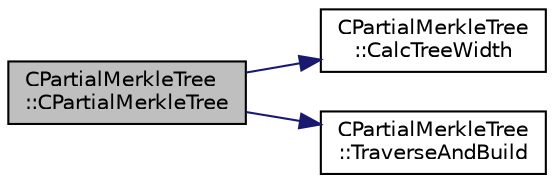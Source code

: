 digraph "CPartialMerkleTree::CPartialMerkleTree"
{
  edge [fontname="Helvetica",fontsize="10",labelfontname="Helvetica",labelfontsize="10"];
  node [fontname="Helvetica",fontsize="10",shape=record];
  rankdir="LR";
  Node0 [label="CPartialMerkleTree\l::CPartialMerkleTree",height=0.2,width=0.4,color="black", fillcolor="grey75", style="filled", fontcolor="black"];
  Node0 -> Node1 [color="midnightblue",fontsize="10",style="solid",fontname="Helvetica"];
  Node1 [label="CPartialMerkleTree\l::CalcTreeWidth",height=0.2,width=0.4,color="black", fillcolor="white", style="filled",URL="$class_c_partial_merkle_tree.html#a7dd0288d62321fb5aa2c27a3372ee8fe",tooltip="helper function to efficiently calculate the number of nodes at given height in the merkle tree ..."];
  Node0 -> Node2 [color="midnightblue",fontsize="10",style="solid",fontname="Helvetica"];
  Node2 [label="CPartialMerkleTree\l::TraverseAndBuild",height=0.2,width=0.4,color="black", fillcolor="white", style="filled",URL="$class_c_partial_merkle_tree.html#a62bdcaf5b5ee6c6327ef67fb027a5fef",tooltip="recursive function that traverses tree nodes, storing the data as bits and hashes ..."];
}
